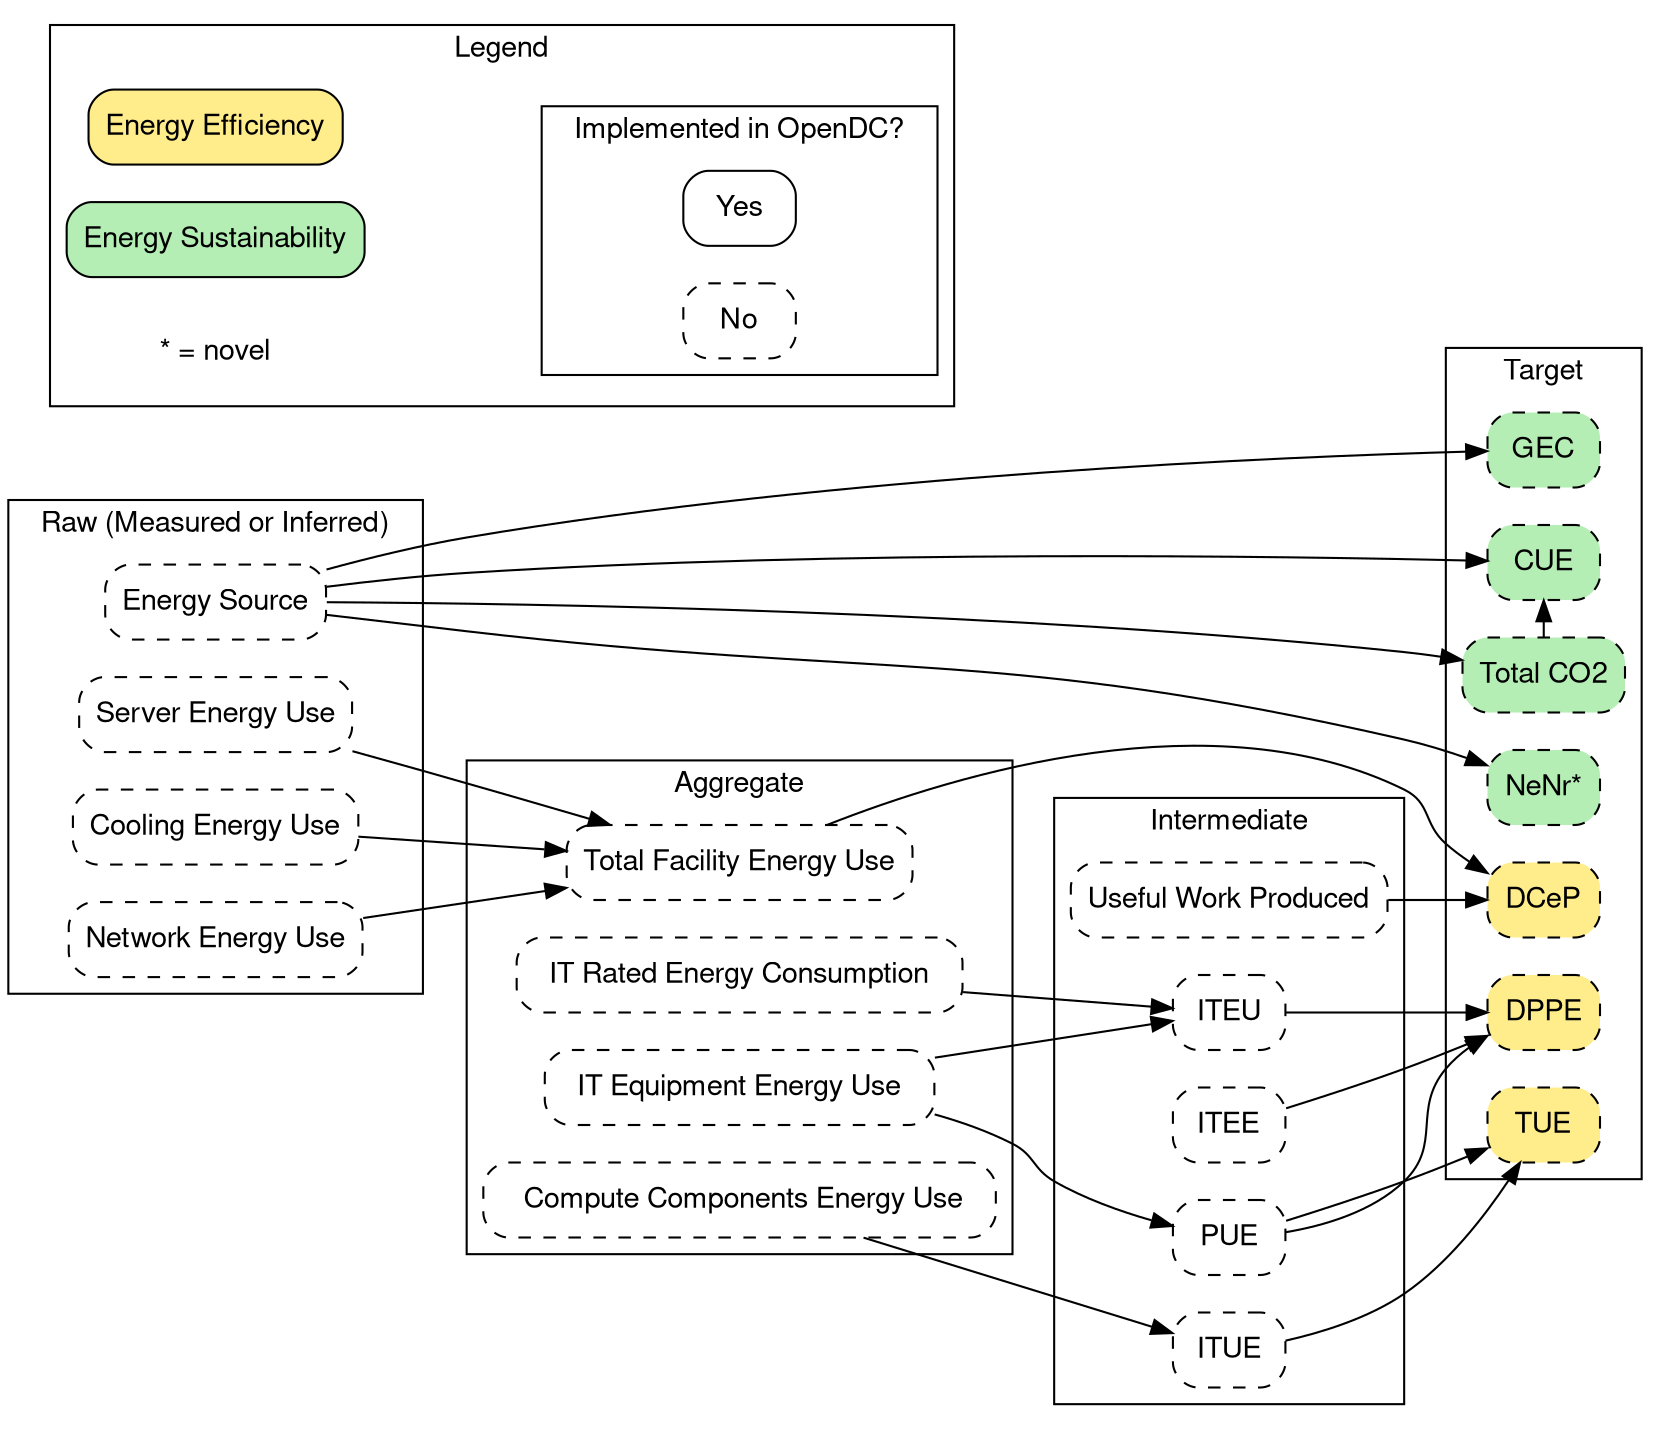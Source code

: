 digraph {
    rankdir=LR
    fontname="Helvetica,Arial,sans-serif"
    node [fontname="Helvetica,Arial,sans-serif"]
    edge [fontname="Helvetica,Arial,sans-serif"]
    node [shape=box, style="rounded, dashed"]

    subgraph  cluster_raw {
        label = "  Raw (Measured or Inferred)  "
        energy_s [label="Energy Source"]
        cooling_e [label="Cooling Energy Use"]
        network_e [label="Network Energy Use"]
        server_e [label="Server Energy Use"]
    }

    subgraph  cluster_aggregates {
        label = "Aggregate"
        tfe [label="Total Facility Energy Use"]
        itqe [label="  IT Equipment Energy Use  "]
        itre [label="  IT Rated Energy Consumption  "]
        compute_e [label="   Compute Components Energy Use  "]
    }

    subgraph cluster_intermediate {
        label = "Intermediate"
        ITUE [tooltip="IT-Power Usage Effectiveness"]
        ITEU [tooltip="IT Equipment Utilization", 
        URL="https://home.jeita.or.jp/greenit-pc/topics/release/pdf/dppe_e_DPPE_Measurement_Guidelines.pdf"]
        ITEE [tooltip="IT Equipment Energy",
        URL="https://home.jeita.or.jp/greenit-pc/topics/release/pdf/dppe_e_DPPE_Measurement_Guidelines.pdf"]
        useful_w [label="Useful Work Produced"]
        PUE [tooltip="Power Usage Effectiveness "]
    }

    subgraph cluster_target_energy {
        label = "Target"
        TUE [tooltip="Total Power Usage Effectiveness", style="filled, rounded, dashed", fillcolor=lightgoldenrod1]
        DPPE [tooltip="Data Center Performance Per Energy" , style="filled, rounded, dashed", fillcolor=lightgoldenrod1,
         URL="https://home.jeita.or.jp/greenit-pc/topics/release/pdf/dppe_e_DPPE_Measurement_Guidelines.pdf"]
        GEC [tooltip="Green Energy Coefficient", style="filled, rounded, dashed", fillcolor=darkseagreen2,
        URL="https://home.jeita.or.jp/greenit-pc/topics/release/pdf/dppe_e_DPPE_Measurement_Guidelines.pdf"]
        CUE [tooltip="Carbon Usage Effectiveness", style="filled, rounded, dashed", fillcolor=darkseagreen2,
        URL="https://airatwork.com/wp-content/uploads/The-Green-Grid-White-Paper-32-CUE-Usage-Guidelines.pdf"]
        CO2 [label="Total CO2", style="filled, rounded, dashed", fillcolor=darkseagreen2]
        NENO [label="NeNr*" tooltip="Non-Essential Non-Renewable", style="filled, rounded, dashed", fillcolor=darkseagreen2]
        DCeP [tooltip="Data Center Energy Productivity", style="filled, rounded, dashed", fillcolor=lightgoldenrod1,
        URL="https://dl.acm.org/doi/10.1145/2367736.2367741"]
    }

    cooling_e -> tfe
    network_e -> tfe
    server_e -> tfe

    energy_s -> GEC
    energy_s -> CUE
    energy_s -> CO2
    energy_s -> NENO

    itre -> ITEU
    itqe -> PUE
    itqe -> ITEU
    compute_e -> ITUE

    useful_w -> DCeP
    tfe -> DCeP
    PUE -> TUE
    PUE -> DPPE
    ITEE -> DPPE
    ITEU -> DPPE
    ITUE -> TUE
    CO2 -> CUE [constraint=false]

    subgraph cluster_legend {
        rankdir = TB
        label="Legend"
        fontname="Helvetica,Arial,sans-serif"
        { rank=source; ee es novel };
        node [shape=box, style=rounded]

        es [label="Energy Sustainability", style="filled, rounded", fillcolor=darkseagreen2]
        ee [label="Energy Efficiency", style="filled, rounded", fillcolor=lightgoldenrod1]
        novel [label="* = novel", shape=plaintext]

        subgraph cluster_implemented {
            label="  Implemented in OpenDC?  "
            Yes []
            No [style="dashed, rounded"]
        }
    }
}
